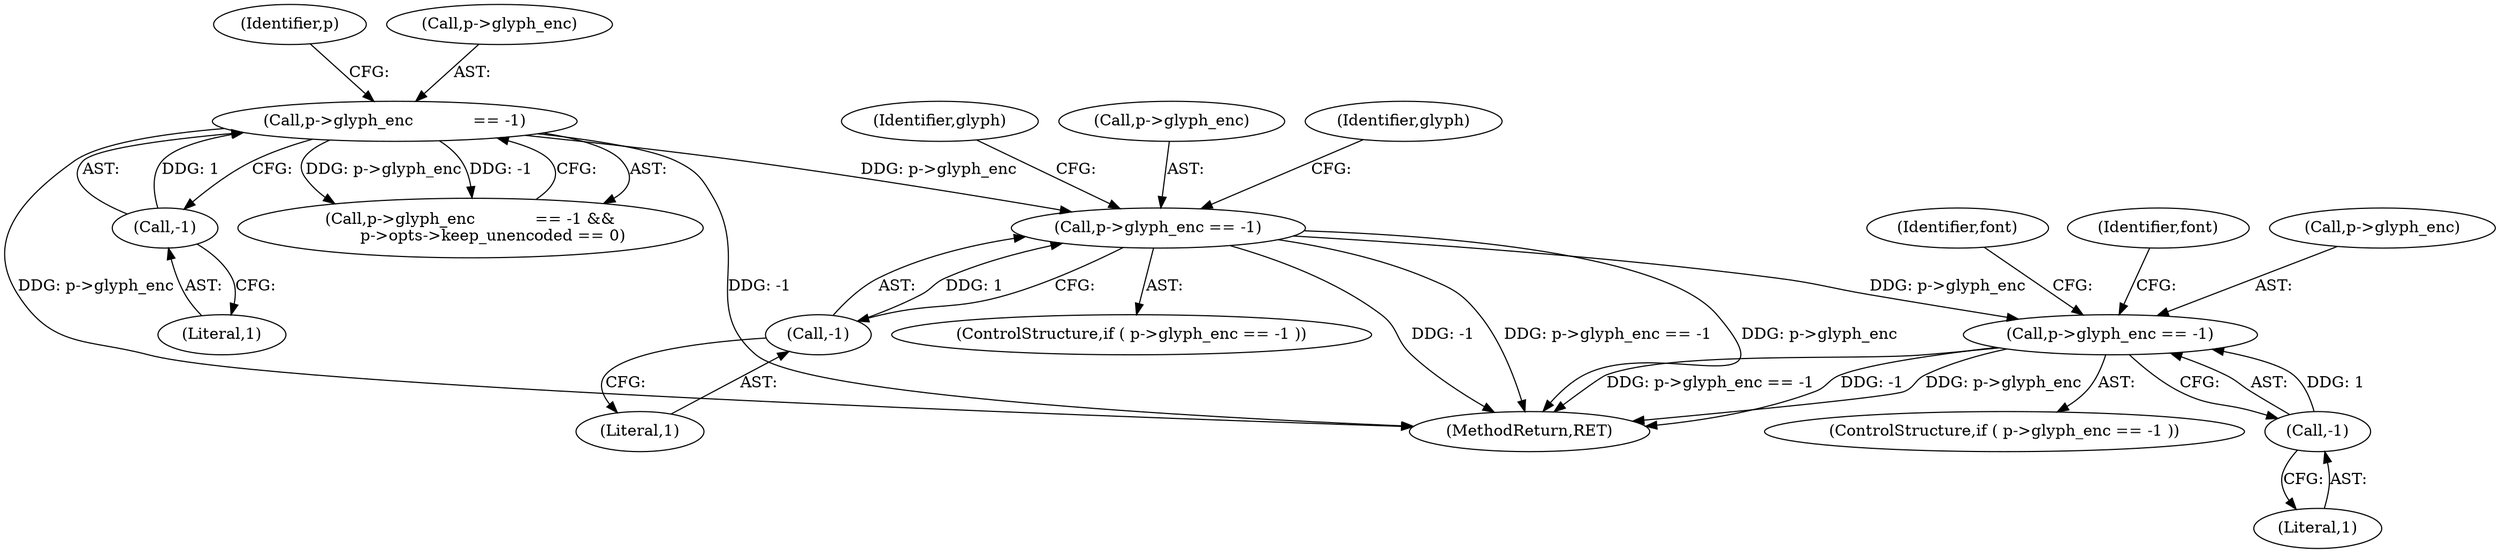 digraph "0_savannah_07bdb6e289c7954e2a533039dc93c1c136099d2d@pointer" {
"1001412" [label="(Call,p->glyph_enc == -1)"];
"1000783" [label="(Call,p->glyph_enc == -1)"];
"1000382" [label="(Call,p->glyph_enc            == -1)"];
"1000386" [label="(Call,-1)"];
"1000787" [label="(Call,-1)"];
"1001416" [label="(Call,-1)"];
"1000391" [label="(Identifier,p)"];
"1000383" [label="(Call,p->glyph_enc)"];
"1000782" [label="(ControlStructure,if ( p->glyph_enc == -1 ))"];
"1000386" [label="(Call,-1)"];
"1000790" [label="(Identifier,glyph)"];
"1000783" [label="(Call,p->glyph_enc == -1)"];
"1000784" [label="(Call,p->glyph_enc)"];
"1001412" [label="(Call,p->glyph_enc == -1)"];
"1000788" [label="(Literal,1)"];
"1001420" [label="(Identifier,font)"];
"1001411" [label="(ControlStructure,if ( p->glyph_enc == -1 ))"];
"1000802" [label="(Identifier,glyph)"];
"1000381" [label="(Call,p->glyph_enc            == -1 &&\n         p->opts->keep_unencoded == 0)"];
"1000382" [label="(Call,p->glyph_enc            == -1)"];
"1001416" [label="(Call,-1)"];
"1001430" [label="(Identifier,font)"];
"1000387" [label="(Literal,1)"];
"1000787" [label="(Call,-1)"];
"1001568" [label="(MethodReturn,RET)"];
"1001417" [label="(Literal,1)"];
"1001413" [label="(Call,p->glyph_enc)"];
"1001412" -> "1001411"  [label="AST: "];
"1001412" -> "1001416"  [label="CFG: "];
"1001413" -> "1001412"  [label="AST: "];
"1001416" -> "1001412"  [label="AST: "];
"1001420" -> "1001412"  [label="CFG: "];
"1001430" -> "1001412"  [label="CFG: "];
"1001412" -> "1001568"  [label="DDG: p->glyph_enc == -1"];
"1001412" -> "1001568"  [label="DDG: -1"];
"1001412" -> "1001568"  [label="DDG: p->glyph_enc"];
"1000783" -> "1001412"  [label="DDG: p->glyph_enc"];
"1001416" -> "1001412"  [label="DDG: 1"];
"1000783" -> "1000782"  [label="AST: "];
"1000783" -> "1000787"  [label="CFG: "];
"1000784" -> "1000783"  [label="AST: "];
"1000787" -> "1000783"  [label="AST: "];
"1000790" -> "1000783"  [label="CFG: "];
"1000802" -> "1000783"  [label="CFG: "];
"1000783" -> "1001568"  [label="DDG: p->glyph_enc == -1"];
"1000783" -> "1001568"  [label="DDG: p->glyph_enc"];
"1000783" -> "1001568"  [label="DDG: -1"];
"1000382" -> "1000783"  [label="DDG: p->glyph_enc"];
"1000787" -> "1000783"  [label="DDG: 1"];
"1000382" -> "1000381"  [label="AST: "];
"1000382" -> "1000386"  [label="CFG: "];
"1000383" -> "1000382"  [label="AST: "];
"1000386" -> "1000382"  [label="AST: "];
"1000391" -> "1000382"  [label="CFG: "];
"1000381" -> "1000382"  [label="CFG: "];
"1000382" -> "1001568"  [label="DDG: p->glyph_enc"];
"1000382" -> "1001568"  [label="DDG: -1"];
"1000382" -> "1000381"  [label="DDG: p->glyph_enc"];
"1000382" -> "1000381"  [label="DDG: -1"];
"1000386" -> "1000382"  [label="DDG: 1"];
"1000386" -> "1000387"  [label="CFG: "];
"1000387" -> "1000386"  [label="AST: "];
"1000787" -> "1000788"  [label="CFG: "];
"1000788" -> "1000787"  [label="AST: "];
"1001416" -> "1001417"  [label="CFG: "];
"1001417" -> "1001416"  [label="AST: "];
}
